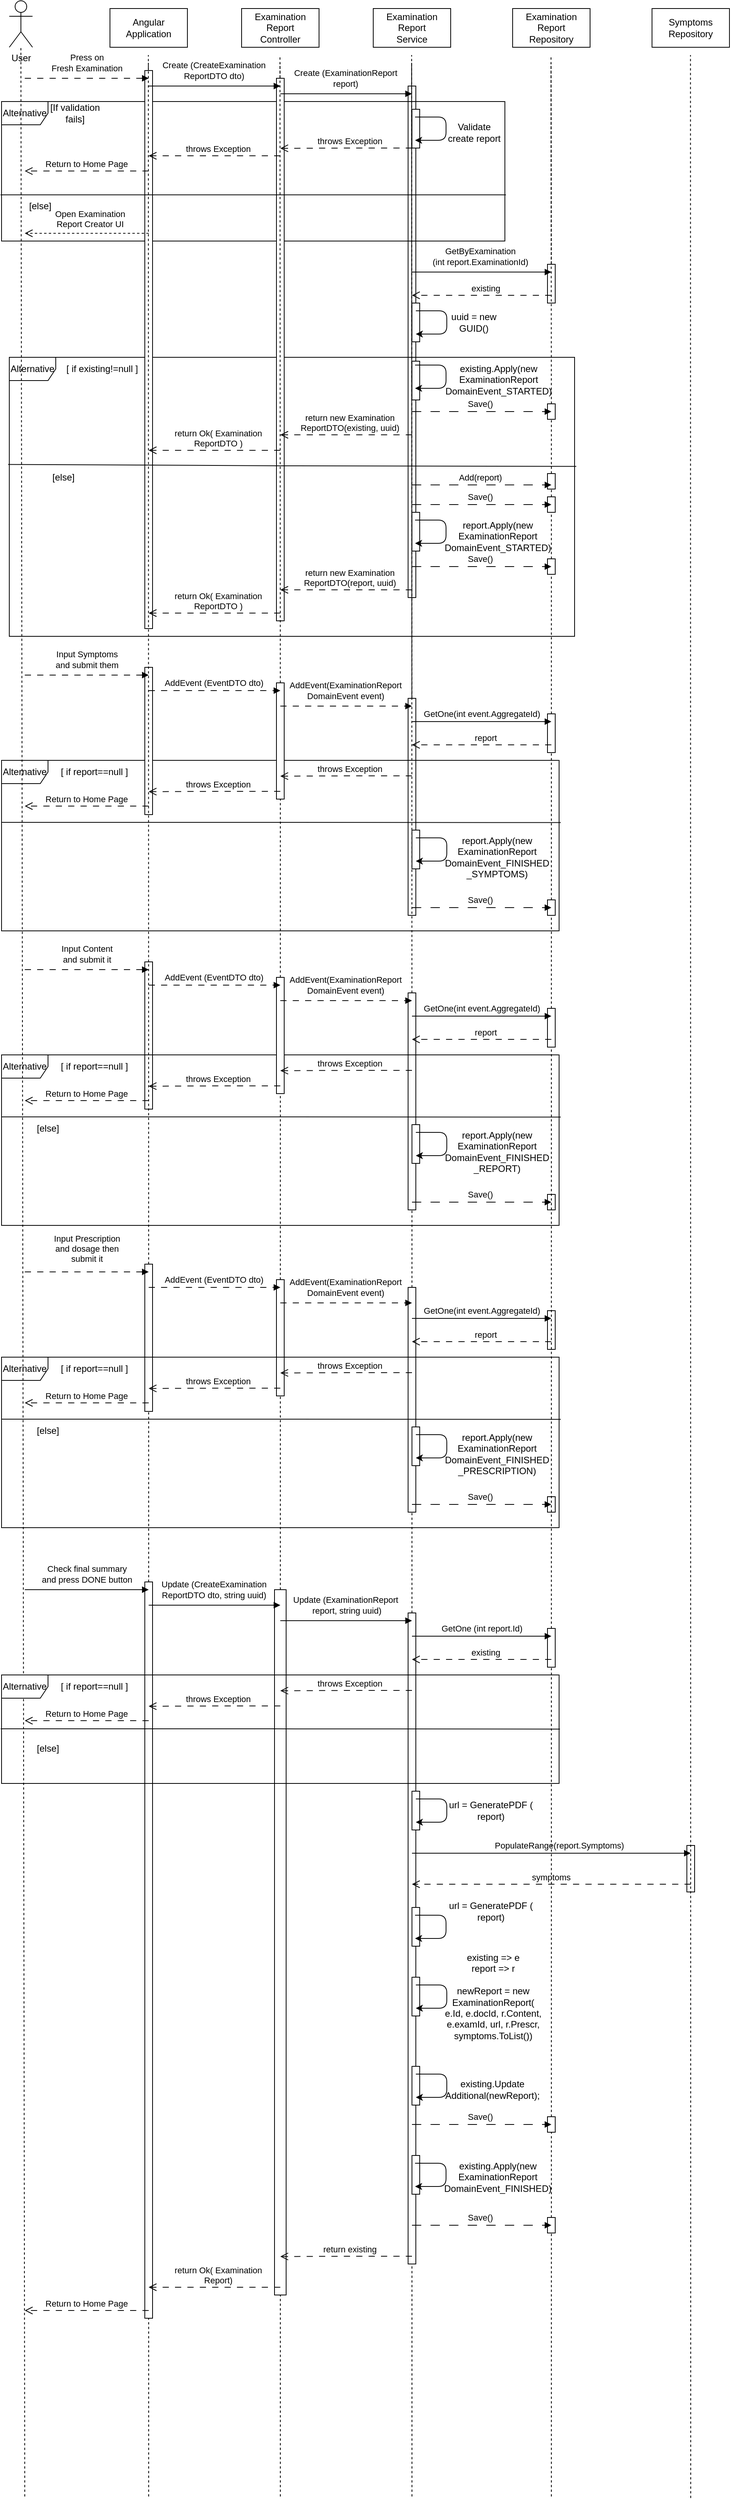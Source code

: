 <mxfile version="20.8.4" type="device"><diagram id="kgpKYQtTHZ0yAKxKKP6v" name="Page-1"><mxGraphModel dx="1857" dy="920" grid="1" gridSize="10" guides="1" tooltips="1" connect="1" arrows="1" fold="1" page="1" pageScale="1" pageWidth="850" pageHeight="1100" math="0" shadow="0"><root><mxCell id="0"/><mxCell id="1" parent="0"/><mxCell id="eFtCXbeTA5Aa_Kc8VlzH-278" value="" style="rounded=0;whiteSpace=wrap;html=1;" vertex="1" parent="1"><mxGeometry x="585" y="2140" width="10" height="840" as="geometry"/></mxCell><mxCell id="eFtCXbeTA5Aa_Kc8VlzH-276" value="" style="rounded=0;whiteSpace=wrap;html=1;" vertex="1" parent="1"><mxGeometry x="585" y="1720" width="10" height="290" as="geometry"/></mxCell><mxCell id="eFtCXbeTA5Aa_Kc8VlzH-274" value="" style="rounded=0;whiteSpace=wrap;html=1;" vertex="1" parent="1"><mxGeometry x="585" y="1340" width="10" height="280" as="geometry"/></mxCell><mxCell id="eFtCXbeTA5Aa_Kc8VlzH-272" value="" style="rounded=0;whiteSpace=wrap;html=1;" vertex="1" parent="1"><mxGeometry x="585" y="960" width="10" height="280" as="geometry"/></mxCell><mxCell id="eFtCXbeTA5Aa_Kc8VlzH-253" value="" style="rounded=0;whiteSpace=wrap;html=1;" vertex="1" parent="1"><mxGeometry x="585" y="170" width="10" height="660" as="geometry"/></mxCell><mxCell id="eFtCXbeTA5Aa_Kc8VlzH-268" value="" style="rounded=0;whiteSpace=wrap;html=1;" vertex="1" parent="1"><mxGeometry x="590" y="2840" width="10" height="50" as="geometry"/></mxCell><mxCell id="eFtCXbeTA5Aa_Kc8VlzH-267" value="" style="rounded=0;whiteSpace=wrap;html=1;" vertex="1" parent="1"><mxGeometry x="590" y="2725" width="10" height="50" as="geometry"/></mxCell><mxCell id="eFtCXbeTA5Aa_Kc8VlzH-266" value="" style="rounded=0;whiteSpace=wrap;html=1;" vertex="1" parent="1"><mxGeometry x="590" y="2610" width="10" height="50" as="geometry"/></mxCell><mxCell id="eFtCXbeTA5Aa_Kc8VlzH-265" value="" style="rounded=0;whiteSpace=wrap;html=1;" vertex="1" parent="1"><mxGeometry x="590" y="2520" width="10" height="50" as="geometry"/></mxCell><mxCell id="eFtCXbeTA5Aa_Kc8VlzH-264" value="" style="rounded=0;whiteSpace=wrap;html=1;" vertex="1" parent="1"><mxGeometry x="590" y="2370" width="10" height="50" as="geometry"/></mxCell><mxCell id="eFtCXbeTA5Aa_Kc8VlzH-261" value="" style="rounded=0;whiteSpace=wrap;html=1;" vertex="1" parent="1"><mxGeometry x="590" y="1510" width="10" height="50" as="geometry"/></mxCell><mxCell id="eFtCXbeTA5Aa_Kc8VlzH-88" value="Alternative" style="shape=umlFrame;whiteSpace=wrap;html=1;" vertex="1" parent="1"><mxGeometry x="60" y="1040" width="720" height="220" as="geometry"/></mxCell><mxCell id="eFtCXbeTA5Aa_Kc8VlzH-259" value="" style="rounded=0;whiteSpace=wrap;html=1;" vertex="1" parent="1"><mxGeometry x="590" y="1130" width="10" height="50" as="geometry"/></mxCell><mxCell id="eFtCXbeTA5Aa_Kc8VlzH-95" value="" style="endArrow=classic;html=1;rounded=1;" edge="1" parent="1"><mxGeometry width="50" height="50" relative="1" as="geometry"><mxPoint x="595" y="1140" as="sourcePoint"/><mxPoint x="595" y="1170" as="targetPoint"/><Array as="points"><mxPoint x="635" y="1140"/><mxPoint x="635" y="1170"/></Array></mxGeometry></mxCell><mxCell id="eFtCXbeTA5Aa_Kc8VlzH-51" value="Alternative" style="shape=umlFrame;whiteSpace=wrap;html=1;" vertex="1" parent="1"><mxGeometry x="70" y="520" width="730" height="360" as="geometry"/></mxCell><mxCell id="eFtCXbeTA5Aa_Kc8VlzH-258" value="" style="rounded=0;whiteSpace=wrap;html=1;" vertex="1" parent="1"><mxGeometry x="590" y="720" width="10" height="50" as="geometry"/></mxCell><mxCell id="eFtCXbeTA5Aa_Kc8VlzH-256" value="" style="rounded=0;whiteSpace=wrap;html=1;" vertex="1" parent="1"><mxGeometry x="590" y="525" width="10" height="50" as="geometry"/></mxCell><mxCell id="eFtCXbeTA5Aa_Kc8VlzH-57" value="" style="endArrow=classic;html=1;rounded=1;" edge="1" parent="1"><mxGeometry width="50" height="50" relative="1" as="geometry"><mxPoint x="594.0" y="530" as="sourcePoint"/><mxPoint x="594.0" y="560" as="targetPoint"/><Array as="points"><mxPoint x="634" y="530"/><mxPoint x="634" y="560"/></Array></mxGeometry></mxCell><mxCell id="eFtCXbeTA5Aa_Kc8VlzH-255" value="" style="rounded=0;whiteSpace=wrap;html=1;" vertex="1" parent="1"><mxGeometry x="590" y="450" width="10" height="50" as="geometry"/></mxCell><mxCell id="eFtCXbeTA5Aa_Kc8VlzH-38" value="Alternative" style="shape=umlFrame;whiteSpace=wrap;html=1;" vertex="1" parent="1"><mxGeometry x="60" y="190" width="650" height="180" as="geometry"/></mxCell><mxCell id="eFtCXbeTA5Aa_Kc8VlzH-254" value="" style="rounded=0;whiteSpace=wrap;html=1;" vertex="1" parent="1"><mxGeometry x="590" y="200" width="10" height="50" as="geometry"/></mxCell><mxCell id="eFtCXbeTA5Aa_Kc8VlzH-217" value="" style="rounded=0;whiteSpace=wrap;html=1;" vertex="1" parent="1"><mxGeometry x="415" y="1710" width="10" height="150" as="geometry"/></mxCell><mxCell id="eFtCXbeTA5Aa_Kc8VlzH-213" value="" style="rounded=0;whiteSpace=wrap;html=1;" vertex="1" parent="1"><mxGeometry x="245" y="1690" width="10" height="190" as="geometry"/></mxCell><mxCell id="eFtCXbeTA5Aa_Kc8VlzH-131" value="Alternative" style="shape=umlFrame;whiteSpace=wrap;html=1;" vertex="1" parent="1"><mxGeometry x="60" y="1810" width="720" height="220" as="geometry"/></mxCell><mxCell id="eFtCXbeTA5Aa_Kc8VlzH-211" value="" style="rounded=0;whiteSpace=wrap;html=1;" vertex="1" parent="1"><mxGeometry x="245" y="1300" width="10" height="190" as="geometry"/></mxCell><mxCell id="eFtCXbeTA5Aa_Kc8VlzH-108" value="Alternative" style="shape=umlFrame;whiteSpace=wrap;html=1;" vertex="1" parent="1"><mxGeometry x="60" y="1420" width="720" height="220" as="geometry"/></mxCell><mxCell id="eFtCXbeTA5Aa_Kc8VlzH-251" value="" style="rounded=0;whiteSpace=wrap;html=1;" vertex="1" parent="1"><mxGeometry x="765" y="2920" width="10" height="20" as="geometry"/></mxCell><mxCell id="eFtCXbeTA5Aa_Kc8VlzH-249" value="" style="rounded=0;whiteSpace=wrap;html=1;" vertex="1" parent="1"><mxGeometry x="765" y="2790" width="10" height="20" as="geometry"/></mxCell><mxCell id="eFtCXbeTA5Aa_Kc8VlzH-247" value="" style="rounded=0;whiteSpace=wrap;html=1;" vertex="1" parent="1"><mxGeometry x="765" y="2160" width="10" height="50" as="geometry"/></mxCell><mxCell id="eFtCXbeTA5Aa_Kc8VlzH-246" value="" style="rounded=0;whiteSpace=wrap;html=1;" vertex="1" parent="1"><mxGeometry x="765" y="1750" width="10" height="50" as="geometry"/></mxCell><mxCell id="eFtCXbeTA5Aa_Kc8VlzH-245" value="" style="rounded=0;whiteSpace=wrap;html=1;" vertex="1" parent="1"><mxGeometry x="765" y="1990" width="10" height="20" as="geometry"/></mxCell><mxCell id="eFtCXbeTA5Aa_Kc8VlzH-244" value="" style="rounded=0;whiteSpace=wrap;html=1;" vertex="1" parent="1"><mxGeometry x="765" y="1600" width="10" height="20" as="geometry"/></mxCell><mxCell id="eFtCXbeTA5Aa_Kc8VlzH-242" value="" style="rounded=0;whiteSpace=wrap;html=1;" vertex="1" parent="1"><mxGeometry x="765" y="1360" width="10" height="50" as="geometry"/></mxCell><mxCell id="eFtCXbeTA5Aa_Kc8VlzH-240" value="" style="rounded=0;whiteSpace=wrap;html=1;" vertex="1" parent="1"><mxGeometry x="765" y="1220" width="10" height="20" as="geometry"/></mxCell><mxCell id="eFtCXbeTA5Aa_Kc8VlzH-238" value="" style="rounded=0;whiteSpace=wrap;html=1;" vertex="1" parent="1"><mxGeometry x="765" y="980" width="10" height="50" as="geometry"/></mxCell><mxCell id="eFtCXbeTA5Aa_Kc8VlzH-236" value="" style="rounded=0;whiteSpace=wrap;html=1;" vertex="1" parent="1"><mxGeometry x="765" y="780" width="10" height="20" as="geometry"/></mxCell><mxCell id="eFtCXbeTA5Aa_Kc8VlzH-234" value="" style="rounded=0;whiteSpace=wrap;html=1;" vertex="1" parent="1"><mxGeometry x="765" y="700" width="10" height="20" as="geometry"/></mxCell><mxCell id="eFtCXbeTA5Aa_Kc8VlzH-232" value="" style="rounded=0;whiteSpace=wrap;html=1;" vertex="1" parent="1"><mxGeometry x="765" y="670" width="10" height="20" as="geometry"/></mxCell><mxCell id="eFtCXbeTA5Aa_Kc8VlzH-230" value="" style="rounded=0;whiteSpace=wrap;html=1;" vertex="1" parent="1"><mxGeometry x="765" y="580" width="10" height="20" as="geometry"/></mxCell><mxCell id="eFtCXbeTA5Aa_Kc8VlzH-227" value="" style="rounded=0;whiteSpace=wrap;html=1;" vertex="1" parent="1"><mxGeometry x="765" y="400" width="10" height="50" as="geometry"/></mxCell><mxCell id="eFtCXbeTA5Aa_Kc8VlzH-224" value="" style="rounded=0;whiteSpace=wrap;html=1;" vertex="1" parent="1"><mxGeometry x="412.5" y="2110" width="15" height="910" as="geometry"/></mxCell><mxCell id="eFtCXbeTA5Aa_Kc8VlzH-219" value="" style="rounded=0;whiteSpace=wrap;html=1;" vertex="1" parent="1"><mxGeometry x="245" y="2100" width="10" height="950" as="geometry"/></mxCell><mxCell id="eFtCXbeTA5Aa_Kc8VlzH-215" value="" style="rounded=0;whiteSpace=wrap;html=1;" vertex="1" parent="1"><mxGeometry x="415" y="1320" width="10" height="150" as="geometry"/></mxCell><mxCell id="eFtCXbeTA5Aa_Kc8VlzH-209" value="" style="rounded=0;whiteSpace=wrap;html=1;" vertex="1" parent="1"><mxGeometry x="415" y="940" width="10" height="150" as="geometry"/></mxCell><mxCell id="eFtCXbeTA5Aa_Kc8VlzH-205" value="" style="rounded=0;whiteSpace=wrap;html=1;" vertex="1" parent="1"><mxGeometry x="245" y="920" width="10" height="190" as="geometry"/></mxCell><mxCell id="eFtCXbeTA5Aa_Kc8VlzH-202" value="" style="rounded=0;whiteSpace=wrap;html=1;" vertex="1" parent="1"><mxGeometry x="415" y="160" width="10" height="700" as="geometry"/></mxCell><mxCell id="eFtCXbeTA5Aa_Kc8VlzH-198" value="" style="rounded=0;whiteSpace=wrap;html=1;" vertex="1" parent="1"><mxGeometry x="245" y="150" width="10" height="720" as="geometry"/></mxCell><mxCell id="eFtCXbeTA5Aa_Kc8VlzH-194" value="" style="rounded=0;whiteSpace=wrap;html=1;" vertex="1" parent="1"><mxGeometry x="945" y="2440" width="10" height="60" as="geometry"/></mxCell><mxCell id="3nuBFxr9cyL0pnOWT2aG-7" value="Open Examination&#xA;Report Creator UI&#xA;" style="verticalAlign=bottom;endArrow=open;dashed=1;endSize=8;shadow=0;strokeWidth=1;" parent="1" edge="1"><mxGeometry x="-0.059" y="10" relative="1" as="geometry"><mxPoint x="90" y="360" as="targetPoint"/><mxPoint x="250" y="360" as="sourcePoint"/><Array as="points"><mxPoint x="170" y="360"/></Array><mxPoint as="offset"/></mxGeometry></mxCell><mxCell id="eFtCXbeTA5Aa_Kc8VlzH-1" value="&lt;div&gt;Angular&lt;/div&gt;&lt;div&gt;Application&lt;/div&gt;" style="rounded=0;whiteSpace=wrap;html=1;" vertex="1" parent="1"><mxGeometry x="200" y="70" width="100" height="50" as="geometry"/></mxCell><mxCell id="eFtCXbeTA5Aa_Kc8VlzH-3" value="&lt;div&gt;User&lt;/div&gt;&lt;div&gt;&lt;br&gt;&lt;/div&gt;" style="shape=umlActor;verticalLabelPosition=bottom;verticalAlign=top;html=1;outlineConnect=0;" vertex="1" parent="1"><mxGeometry x="70" y="60" width="30" height="60" as="geometry"/></mxCell><mxCell id="eFtCXbeTA5Aa_Kc8VlzH-4" value="" style="endArrow=none;dashed=1;html=1;rounded=0;" edge="1" parent="1" target="eFtCXbeTA5Aa_Kc8VlzH-3"><mxGeometry width="50" height="50" relative="1" as="geometry"><mxPoint x="90" y="3280" as="sourcePoint"/><mxPoint x="130" y="160" as="targetPoint"/><Array as="points"><mxPoint x="85" y="130"/></Array></mxGeometry></mxCell><mxCell id="eFtCXbeTA5Aa_Kc8VlzH-8" value="&lt;div&gt;Examination&lt;/div&gt;&lt;div&gt;Report&lt;/div&gt;&lt;div&gt;Controller&lt;br&gt;&lt;/div&gt;" style="rounded=0;whiteSpace=wrap;html=1;" vertex="1" parent="1"><mxGeometry x="370" y="70" width="100" height="50" as="geometry"/></mxCell><mxCell id="eFtCXbeTA5Aa_Kc8VlzH-9" value="&lt;div&gt;Examination&lt;/div&gt;&lt;div&gt;Report&lt;/div&gt;&lt;div&gt;Service&lt;br&gt;&lt;/div&gt;" style="rounded=0;whiteSpace=wrap;html=1;" vertex="1" parent="1"><mxGeometry x="540" y="70" width="100" height="50" as="geometry"/></mxCell><mxCell id="eFtCXbeTA5Aa_Kc8VlzH-10" value="&lt;div&gt;Examination&lt;/div&gt;&lt;div&gt;Report&lt;/div&gt;&lt;div&gt;Repository&lt;br&gt;&lt;/div&gt;" style="rounded=0;whiteSpace=wrap;html=1;" vertex="1" parent="1"><mxGeometry x="720" y="70" width="100" height="50" as="geometry"/></mxCell><mxCell id="eFtCXbeTA5Aa_Kc8VlzH-15" value="" style="endArrow=none;dashed=1;html=1;rounded=0;startArrow=none;" edge="1" parent="1" source="eFtCXbeTA5Aa_Kc8VlzH-198"><mxGeometry width="50" height="50" relative="1" as="geometry"><mxPoint x="250" y="3280" as="sourcePoint"/><mxPoint x="249.58" y="130" as="targetPoint"/><Array as="points"/></mxGeometry></mxCell><mxCell id="eFtCXbeTA5Aa_Kc8VlzH-16" value="" style="endArrow=none;dashed=1;html=1;rounded=0;startArrow=none;" edge="1" parent="1" source="eFtCXbeTA5Aa_Kc8VlzH-202"><mxGeometry width="50" height="50" relative="1" as="geometry"><mxPoint x="420" y="3280" as="sourcePoint"/><mxPoint x="419.58" y="130" as="targetPoint"/><Array as="points"/></mxGeometry></mxCell><mxCell id="eFtCXbeTA5Aa_Kc8VlzH-17" value="" style="endArrow=none;dashed=1;html=1;rounded=0;startArrow=none;" edge="1" parent="1" source="eFtCXbeTA5Aa_Kc8VlzH-272"><mxGeometry width="50" height="50" relative="1" as="geometry"><mxPoint x="590" y="3280" as="sourcePoint"/><mxPoint x="589.58" y="130" as="targetPoint"/><Array as="points"/></mxGeometry></mxCell><mxCell id="eFtCXbeTA5Aa_Kc8VlzH-18" value="" style="endArrow=none;dashed=1;html=1;rounded=0;startArrow=none;" edge="1" parent="1" source="eFtCXbeTA5Aa_Kc8VlzH-227"><mxGeometry width="50" height="50" relative="1" as="geometry"><mxPoint x="770" y="3280" as="sourcePoint"/><mxPoint x="769.58" y="130" as="targetPoint"/><Array as="points"/></mxGeometry></mxCell><mxCell id="eFtCXbeTA5Aa_Kc8VlzH-19" value="" style="endArrow=block;html=1;rounded=1;endFill=1;dashed=1;dashPattern=8 8;" edge="1" parent="1"><mxGeometry width="50" height="50" relative="1" as="geometry"><mxPoint x="90" y="160" as="sourcePoint"/><mxPoint x="250" y="160" as="targetPoint"/></mxGeometry></mxCell><mxCell id="eFtCXbeTA5Aa_Kc8VlzH-22" value="&lt;div&gt;Press on&lt;/div&gt;&lt;div&gt;Fresh Examination&lt;/div&gt;" style="edgeLabel;html=1;align=center;verticalAlign=middle;resizable=0;points=[];" vertex="1" connectable="0" parent="eFtCXbeTA5Aa_Kc8VlzH-19"><mxGeometry x="-0.225" relative="1" as="geometry"><mxPoint x="18" y="-20" as="offset"/></mxGeometry></mxCell><mxCell id="eFtCXbeTA5Aa_Kc8VlzH-27" value="" style="endArrow=block;html=1;rounded=1;endFill=1;" edge="1" parent="1"><mxGeometry width="50" height="50" relative="1" as="geometry"><mxPoint x="250" y="170" as="sourcePoint"/><mxPoint x="420" y="170" as="targetPoint"/></mxGeometry></mxCell><mxCell id="eFtCXbeTA5Aa_Kc8VlzH-28" value="&lt;div&gt;Create (CreateExamination&lt;/div&gt;&lt;div&gt;ReportDTO dto)&lt;/div&gt;" style="edgeLabel;html=1;align=center;verticalAlign=middle;resizable=0;points=[];" vertex="1" connectable="0" parent="eFtCXbeTA5Aa_Kc8VlzH-27"><mxGeometry x="-0.225" relative="1" as="geometry"><mxPoint x="18" y="-20" as="offset"/></mxGeometry></mxCell><mxCell id="eFtCXbeTA5Aa_Kc8VlzH-29" value="" style="endArrow=block;html=1;rounded=1;endFill=1;" edge="1" parent="1"><mxGeometry width="50" height="50" relative="1" as="geometry"><mxPoint x="420" y="180" as="sourcePoint"/><mxPoint x="590" y="180" as="targetPoint"/></mxGeometry></mxCell><mxCell id="eFtCXbeTA5Aa_Kc8VlzH-30" value="&lt;div&gt;Create (ExaminationReport&lt;/div&gt;&lt;div&gt;report)&lt;br&gt;&lt;/div&gt;" style="edgeLabel;html=1;align=center;verticalAlign=middle;resizable=0;points=[];" vertex="1" connectable="0" parent="eFtCXbeTA5Aa_Kc8VlzH-29"><mxGeometry x="-0.225" relative="1" as="geometry"><mxPoint x="18" y="-20" as="offset"/></mxGeometry></mxCell><mxCell id="eFtCXbeTA5Aa_Kc8VlzH-31" value="" style="endArrow=classic;html=1;rounded=1;" edge="1" parent="1"><mxGeometry width="50" height="50" relative="1" as="geometry"><mxPoint x="594" y="210" as="sourcePoint"/><mxPoint x="594" y="240" as="targetPoint"/><Array as="points"><mxPoint x="634" y="210"/><mxPoint x="634" y="240"/></Array></mxGeometry></mxCell><mxCell id="eFtCXbeTA5Aa_Kc8VlzH-32" value="&lt;div&gt;Validate&lt;/div&gt;&lt;div&gt;create report&lt;br&gt;&lt;/div&gt;" style="text;html=1;align=center;verticalAlign=middle;resizable=0;points=[];autosize=1;strokeColor=none;fillColor=none;" vertex="1" parent="1"><mxGeometry x="625" y="210" width="90" height="40" as="geometry"/></mxCell><mxCell id="eFtCXbeTA5Aa_Kc8VlzH-40" value="[If validation fails]" style="text;html=1;strokeColor=none;fillColor=none;align=center;verticalAlign=middle;whiteSpace=wrap;rounded=0;" vertex="1" parent="1"><mxGeometry x="120" y="190" width="70" height="30" as="geometry"/></mxCell><mxCell id="eFtCXbeTA5Aa_Kc8VlzH-42" value="throws Exception" style="verticalAlign=bottom;endArrow=open;dashed=1;endSize=8;shadow=0;strokeWidth=1;dashPattern=8 8;" edge="1" parent="1"><mxGeometry x="-0.059" relative="1" as="geometry"><mxPoint x="420" y="250.4" as="targetPoint"/><mxPoint x="590" y="250.0" as="sourcePoint"/><Array as="points"><mxPoint x="510" y="250.0"/></Array><mxPoint as="offset"/></mxGeometry></mxCell><mxCell id="eFtCXbeTA5Aa_Kc8VlzH-43" value="throws Exception" style="verticalAlign=bottom;endArrow=open;dashed=1;endSize=8;shadow=0;strokeWidth=1;dashPattern=8 8;" edge="1" parent="1"><mxGeometry x="-0.059" relative="1" as="geometry"><mxPoint x="250" y="260" as="targetPoint"/><mxPoint x="420" y="260" as="sourcePoint"/><Array as="points"><mxPoint x="340" y="260"/></Array><mxPoint as="offset"/></mxGeometry></mxCell><mxCell id="eFtCXbeTA5Aa_Kc8VlzH-44" value="Return to Home Page" style="verticalAlign=bottom;endArrow=open;dashed=1;endSize=8;shadow=0;strokeWidth=1;dashPattern=8 8;" edge="1" parent="1"><mxGeometry relative="1" as="geometry"><mxPoint x="90" y="279.64" as="targetPoint"/><mxPoint x="250" y="279.64" as="sourcePoint"/><Array as="points"><mxPoint x="170" y="279.64"/></Array><mxPoint as="offset"/></mxGeometry></mxCell><mxCell id="eFtCXbeTA5Aa_Kc8VlzH-45" value="" style="endArrow=none;html=1;rounded=1;entryX=1.002;entryY=0.669;entryDx=0;entryDy=0;entryPerimeter=0;exitX=-0.002;exitY=0.669;exitDx=0;exitDy=0;exitPerimeter=0;" edge="1" parent="1" source="eFtCXbeTA5Aa_Kc8VlzH-38" target="eFtCXbeTA5Aa_Kc8VlzH-38"><mxGeometry width="50" height="50" relative="1" as="geometry"><mxPoint x="130" y="350" as="sourcePoint"/><mxPoint x="180" y="300" as="targetPoint"/><Array as="points"/></mxGeometry></mxCell><mxCell id="eFtCXbeTA5Aa_Kc8VlzH-46" value="[else]" style="text;html=1;strokeColor=none;fillColor=none;align=center;verticalAlign=middle;whiteSpace=wrap;rounded=0;" vertex="1" parent="1"><mxGeometry x="80" y="310" width="60" height="30" as="geometry"/></mxCell><mxCell id="eFtCXbeTA5Aa_Kc8VlzH-48" value="" style="endArrow=block;html=1;rounded=1;endFill=1;" edge="1" parent="1"><mxGeometry width="50" height="50" relative="1" as="geometry"><mxPoint x="590" y="410" as="sourcePoint"/><mxPoint x="770" y="410" as="targetPoint"/></mxGeometry></mxCell><mxCell id="eFtCXbeTA5Aa_Kc8VlzH-49" value="&lt;div&gt;GetByExamination&lt;/div&gt;&lt;div&gt;(int report.ExaminationId)&lt;br&gt;&lt;/div&gt;" style="edgeLabel;html=1;align=center;verticalAlign=middle;resizable=0;points=[];" vertex="1" connectable="0" parent="eFtCXbeTA5Aa_Kc8VlzH-48"><mxGeometry x="-0.225" relative="1" as="geometry"><mxPoint x="18" y="-20" as="offset"/></mxGeometry></mxCell><mxCell id="eFtCXbeTA5Aa_Kc8VlzH-50" value="existing" style="verticalAlign=bottom;endArrow=open;dashed=1;endSize=8;shadow=0;strokeWidth=1;dashPattern=8 8;" edge="1" parent="1"><mxGeometry x="-0.059" relative="1" as="geometry"><mxPoint x="590" y="440" as="targetPoint"/><mxPoint x="770" y="440" as="sourcePoint"/><Array as="points"><mxPoint x="690" y="440"/></Array><mxPoint as="offset"/></mxGeometry></mxCell><mxCell id="eFtCXbeTA5Aa_Kc8VlzH-52" value="[ if existing!=null ]" style="text;html=1;strokeColor=none;fillColor=none;align=center;verticalAlign=middle;whiteSpace=wrap;rounded=0;" vertex="1" parent="1"><mxGeometry x="130" y="520" width="120" height="30" as="geometry"/></mxCell><mxCell id="eFtCXbeTA5Aa_Kc8VlzH-55" value="" style="endArrow=classic;html=1;rounded=1;" edge="1" parent="1"><mxGeometry width="50" height="50" relative="1" as="geometry"><mxPoint x="595.0" y="460" as="sourcePoint"/><mxPoint x="595.0" y="490" as="targetPoint"/><Array as="points"><mxPoint x="635" y="460"/><mxPoint x="635" y="490"/></Array></mxGeometry></mxCell><mxCell id="eFtCXbeTA5Aa_Kc8VlzH-56" value="uuid = new GUID()" style="text;html=1;strokeColor=none;fillColor=none;align=center;verticalAlign=middle;whiteSpace=wrap;rounded=0;" vertex="1" parent="1"><mxGeometry x="630" y="460" width="80" height="30" as="geometry"/></mxCell><mxCell id="eFtCXbeTA5Aa_Kc8VlzH-58" value="&lt;div&gt;existing.Apply(new &lt;br&gt;&lt;/div&gt;&lt;div&gt;ExaminationReport&lt;/div&gt;&lt;div&gt;DomainEvent_STARTED)&lt;br&gt;&lt;/div&gt;" style="text;html=1;strokeColor=none;fillColor=none;align=center;verticalAlign=middle;whiteSpace=wrap;rounded=0;" vertex="1" parent="1"><mxGeometry x="632" y="534" width="140" height="30" as="geometry"/></mxCell><mxCell id="eFtCXbeTA5Aa_Kc8VlzH-59" value="" style="endArrow=block;html=1;rounded=1;endFill=1;dashed=1;dashPattern=12 12;" edge="1" parent="1"><mxGeometry width="50" height="50" relative="1" as="geometry"><mxPoint x="590" y="590" as="sourcePoint"/><mxPoint x="770" y="590" as="targetPoint"/></mxGeometry></mxCell><mxCell id="eFtCXbeTA5Aa_Kc8VlzH-60" value="Save()" style="edgeLabel;html=1;align=center;verticalAlign=middle;resizable=0;points=[];" vertex="1" connectable="0" parent="eFtCXbeTA5Aa_Kc8VlzH-59"><mxGeometry x="-0.225" relative="1" as="geometry"><mxPoint x="18" y="-10" as="offset"/></mxGeometry></mxCell><mxCell id="eFtCXbeTA5Aa_Kc8VlzH-61" value="return new Examination&#xA;ReportDTO(existing, uuid)" style="verticalAlign=bottom;endArrow=open;dashed=1;endSize=8;shadow=0;strokeWidth=1;dashPattern=8 8;" edge="1" parent="1"><mxGeometry x="-0.059" relative="1" as="geometry"><mxPoint x="420" y="620" as="targetPoint"/><mxPoint x="590.0" y="620" as="sourcePoint"/><Array as="points"><mxPoint x="510" y="620"/></Array><mxPoint as="offset"/></mxGeometry></mxCell><mxCell id="eFtCXbeTA5Aa_Kc8VlzH-62" value="return Ok( Examination&#xA;ReportDTO )" style="verticalAlign=bottom;endArrow=open;dashed=1;endSize=8;shadow=0;strokeWidth=1;dashPattern=8 8;" edge="1" parent="1"><mxGeometry x="-0.059" relative="1" as="geometry"><mxPoint x="250" y="640" as="targetPoint"/><mxPoint x="420.0" y="640" as="sourcePoint"/><Array as="points"><mxPoint x="340" y="640"/></Array><mxPoint as="offset"/></mxGeometry></mxCell><mxCell id="eFtCXbeTA5Aa_Kc8VlzH-65" value="" style="endArrow=none;html=1;rounded=1;entryX=1.003;entryY=0.391;entryDx=0;entryDy=0;entryPerimeter=0;exitX=-0.002;exitY=0.384;exitDx=0;exitDy=0;exitPerimeter=0;" edge="1" parent="1" source="eFtCXbeTA5Aa_Kc8VlzH-51" target="eFtCXbeTA5Aa_Kc8VlzH-51"><mxGeometry width="50" height="50" relative="1" as="geometry"><mxPoint x="100.0" y="660.35" as="sourcePoint"/><mxPoint x="752.6" y="660.35" as="targetPoint"/><Array as="points"><mxPoint x="431.3" y="660"/></Array></mxGeometry></mxCell><mxCell id="eFtCXbeTA5Aa_Kc8VlzH-66" value="[else]" style="text;html=1;strokeColor=none;fillColor=none;align=center;verticalAlign=middle;whiteSpace=wrap;rounded=0;" vertex="1" parent="1"><mxGeometry x="110" y="660" width="60" height="30" as="geometry"/></mxCell><mxCell id="eFtCXbeTA5Aa_Kc8VlzH-67" value="" style="endArrow=classic;html=1;rounded=1;" edge="1" parent="1"><mxGeometry width="50" height="50" relative="1" as="geometry"><mxPoint x="594" y="730.0" as="sourcePoint"/><mxPoint x="594" y="760.0" as="targetPoint"/><Array as="points"><mxPoint x="634" y="730"/><mxPoint x="634" y="760"/></Array></mxGeometry></mxCell><mxCell id="eFtCXbeTA5Aa_Kc8VlzH-68" value="&lt;div&gt;report.Apply(new &lt;br&gt;&lt;/div&gt;&lt;div&gt;ExaminationReport&lt;/div&gt;&lt;div&gt;DomainEvent_STARTED)&lt;br&gt;&lt;/div&gt;" style="text;html=1;strokeColor=none;fillColor=none;align=center;verticalAlign=middle;whiteSpace=wrap;rounded=0;" vertex="1" parent="1"><mxGeometry x="631" y="736" width="140" height="30" as="geometry"/></mxCell><mxCell id="eFtCXbeTA5Aa_Kc8VlzH-69" value="" style="endArrow=block;html=1;rounded=1;endFill=1;dashed=1;dashPattern=12 12;" edge="1" parent="1"><mxGeometry width="50" height="50" relative="1" as="geometry"><mxPoint x="590" y="684.66" as="sourcePoint"/><mxPoint x="770" y="684.66" as="targetPoint"/></mxGeometry></mxCell><mxCell id="eFtCXbeTA5Aa_Kc8VlzH-70" value="Add(report)" style="edgeLabel;html=1;align=center;verticalAlign=middle;resizable=0;points=[];" vertex="1" connectable="0" parent="eFtCXbeTA5Aa_Kc8VlzH-69"><mxGeometry x="-0.225" relative="1" as="geometry"><mxPoint x="18" y="-10" as="offset"/></mxGeometry></mxCell><mxCell id="eFtCXbeTA5Aa_Kc8VlzH-71" value="" style="endArrow=block;html=1;rounded=1;endFill=1;dashed=1;dashPattern=12 12;" edge="1" parent="1"><mxGeometry width="50" height="50" relative="1" as="geometry"><mxPoint x="590" y="710.0" as="sourcePoint"/><mxPoint x="770" y="710.0" as="targetPoint"/></mxGeometry></mxCell><mxCell id="eFtCXbeTA5Aa_Kc8VlzH-72" value="Save()" style="edgeLabel;html=1;align=center;verticalAlign=middle;resizable=0;points=[];" vertex="1" connectable="0" parent="eFtCXbeTA5Aa_Kc8VlzH-71"><mxGeometry x="-0.225" relative="1" as="geometry"><mxPoint x="18" y="-10" as="offset"/></mxGeometry></mxCell><mxCell id="eFtCXbeTA5Aa_Kc8VlzH-74" value="" style="endArrow=block;html=1;rounded=1;endFill=1;dashed=1;dashPattern=12 12;" edge="1" parent="1"><mxGeometry width="50" height="50" relative="1" as="geometry"><mxPoint x="590" y="790.0" as="sourcePoint"/><mxPoint x="770" y="790.0" as="targetPoint"/></mxGeometry></mxCell><mxCell id="eFtCXbeTA5Aa_Kc8VlzH-75" value="Save()" style="edgeLabel;html=1;align=center;verticalAlign=middle;resizable=0;points=[];" vertex="1" connectable="0" parent="eFtCXbeTA5Aa_Kc8VlzH-74"><mxGeometry x="-0.225" relative="1" as="geometry"><mxPoint x="18" y="-10" as="offset"/></mxGeometry></mxCell><mxCell id="eFtCXbeTA5Aa_Kc8VlzH-76" value="return new Examination&#xA;ReportDTO(report, uuid)" style="verticalAlign=bottom;endArrow=open;dashed=1;endSize=8;shadow=0;strokeWidth=1;dashPattern=8 8;" edge="1" parent="1"><mxGeometry x="-0.059" relative="1" as="geometry"><mxPoint x="420" y="820.0" as="targetPoint"/><mxPoint x="590.0" y="820.0" as="sourcePoint"/><Array as="points"><mxPoint x="510" y="820"/></Array><mxPoint as="offset"/></mxGeometry></mxCell><mxCell id="eFtCXbeTA5Aa_Kc8VlzH-77" value="return Ok( Examination&#xA;ReportDTO )" style="verticalAlign=bottom;endArrow=open;dashed=1;endSize=8;shadow=0;strokeWidth=1;dashPattern=8 8;" edge="1" parent="1"><mxGeometry x="-0.059" relative="1" as="geometry"><mxPoint x="250" y="850.0" as="targetPoint"/><mxPoint x="420.0" y="850.0" as="sourcePoint"/><Array as="points"><mxPoint x="340" y="850"/></Array><mxPoint as="offset"/></mxGeometry></mxCell><mxCell id="eFtCXbeTA5Aa_Kc8VlzH-78" value="" style="endArrow=block;html=1;rounded=1;endFill=1;dashed=1;dashPattern=8 8;" edge="1" parent="1"><mxGeometry width="50" height="50" relative="1" as="geometry"><mxPoint x="90" y="930" as="sourcePoint"/><mxPoint x="250" y="930" as="targetPoint"/></mxGeometry></mxCell><mxCell id="eFtCXbeTA5Aa_Kc8VlzH-79" value="&lt;div&gt;Input Symptoms&lt;/div&gt;&lt;div&gt;and submit them&lt;br&gt;&lt;/div&gt;" style="edgeLabel;html=1;align=center;verticalAlign=middle;resizable=0;points=[];" vertex="1" connectable="0" parent="eFtCXbeTA5Aa_Kc8VlzH-78"><mxGeometry x="-0.225" relative="1" as="geometry"><mxPoint x="18" y="-20" as="offset"/></mxGeometry></mxCell><mxCell id="eFtCXbeTA5Aa_Kc8VlzH-80" value="" style="endArrow=block;html=1;rounded=1;endFill=1;dashed=1;dashPattern=8 8;" edge="1" parent="1"><mxGeometry width="50" height="50" relative="1" as="geometry"><mxPoint x="250" y="950" as="sourcePoint"/><mxPoint x="420" y="950" as="targetPoint"/></mxGeometry></mxCell><mxCell id="eFtCXbeTA5Aa_Kc8VlzH-81" value="AddEvent (EventDTO dto)" style="edgeLabel;html=1;align=center;verticalAlign=middle;resizable=0;points=[];" vertex="1" connectable="0" parent="eFtCXbeTA5Aa_Kc8VlzH-80"><mxGeometry x="-0.225" relative="1" as="geometry"><mxPoint x="18" y="-10" as="offset"/></mxGeometry></mxCell><mxCell id="eFtCXbeTA5Aa_Kc8VlzH-82" value="" style="endArrow=block;html=1;rounded=1;endFill=1;dashed=1;dashPattern=8 8;" edge="1" parent="1"><mxGeometry width="50" height="50" relative="1" as="geometry"><mxPoint x="420" y="970" as="sourcePoint"/><mxPoint x="590" y="970" as="targetPoint"/></mxGeometry></mxCell><mxCell id="eFtCXbeTA5Aa_Kc8VlzH-83" value="&lt;div&gt;AddEvent(ExaminationReport&lt;/div&gt;&lt;div&gt;DomainEvent event)&lt;/div&gt;" style="edgeLabel;html=1;align=center;verticalAlign=middle;resizable=0;points=[];" vertex="1" connectable="0" parent="eFtCXbeTA5Aa_Kc8VlzH-82"><mxGeometry x="-0.225" relative="1" as="geometry"><mxPoint x="18" y="-20" as="offset"/></mxGeometry></mxCell><mxCell id="eFtCXbeTA5Aa_Kc8VlzH-84" value="" style="endArrow=block;html=1;rounded=1;endFill=1;" edge="1" parent="1"><mxGeometry width="50" height="50" relative="1" as="geometry"><mxPoint x="590" y="990" as="sourcePoint"/><mxPoint x="770" y="990" as="targetPoint"/></mxGeometry></mxCell><mxCell id="eFtCXbeTA5Aa_Kc8VlzH-85" value="GetOne(int event.AggregateId)" style="edgeLabel;html=1;align=center;verticalAlign=middle;resizable=0;points=[];" vertex="1" connectable="0" parent="eFtCXbeTA5Aa_Kc8VlzH-84"><mxGeometry x="-0.225" relative="1" as="geometry"><mxPoint x="20" y="-10" as="offset"/></mxGeometry></mxCell><mxCell id="eFtCXbeTA5Aa_Kc8VlzH-86" value="report" style="verticalAlign=bottom;endArrow=open;dashed=1;endSize=8;shadow=0;strokeWidth=1;dashPattern=8 8;" edge="1" parent="1"><mxGeometry x="-0.059" relative="1" as="geometry"><mxPoint x="590" y="1020.0" as="targetPoint"/><mxPoint x="770" y="1020.0" as="sourcePoint"/><Array as="points"><mxPoint x="690" y="1020"/></Array><mxPoint as="offset"/></mxGeometry></mxCell><mxCell id="eFtCXbeTA5Aa_Kc8VlzH-89" value="" style="endArrow=none;html=1;rounded=1;entryX=1.003;entryY=0.365;entryDx=0;entryDy=0;entryPerimeter=0;" edge="1" parent="1" target="eFtCXbeTA5Aa_Kc8VlzH-88"><mxGeometry width="50" height="50" relative="1" as="geometry"><mxPoint x="60" y="1120" as="sourcePoint"/><mxPoint x="710" y="1120" as="targetPoint"/><Array as="points"><mxPoint x="400" y="1120"/></Array></mxGeometry></mxCell><mxCell id="eFtCXbeTA5Aa_Kc8VlzH-91" value="[ if report==null ]" style="text;html=1;strokeColor=none;fillColor=none;align=center;verticalAlign=middle;whiteSpace=wrap;rounded=0;" vertex="1" parent="1"><mxGeometry x="120" y="1040" width="120" height="30" as="geometry"/></mxCell><mxCell id="eFtCXbeTA5Aa_Kc8VlzH-92" value="throws Exception" style="verticalAlign=bottom;endArrow=open;dashed=1;endSize=8;shadow=0;strokeWidth=1;dashPattern=8 8;" edge="1" parent="1"><mxGeometry x="-0.059" relative="1" as="geometry"><mxPoint x="420" y="1060.4" as="targetPoint"/><mxPoint x="590" y="1060" as="sourcePoint"/><Array as="points"><mxPoint x="510" y="1060"/></Array><mxPoint as="offset"/></mxGeometry></mxCell><mxCell id="eFtCXbeTA5Aa_Kc8VlzH-93" value="throws Exception" style="verticalAlign=bottom;endArrow=open;dashed=1;endSize=8;shadow=0;strokeWidth=1;dashPattern=8 8;" edge="1" parent="1"><mxGeometry x="-0.059" relative="1" as="geometry"><mxPoint x="250" y="1080.4" as="targetPoint"/><mxPoint x="420" y="1080" as="sourcePoint"/><Array as="points"><mxPoint x="340" y="1080"/></Array><mxPoint as="offset"/></mxGeometry></mxCell><mxCell id="eFtCXbeTA5Aa_Kc8VlzH-94" value="Return to Home Page" style="verticalAlign=bottom;endArrow=open;dashed=1;endSize=8;shadow=0;strokeWidth=1;dashPattern=8 8;" edge="1" parent="1"><mxGeometry relative="1" as="geometry"><mxPoint x="90" y="1099" as="targetPoint"/><mxPoint x="250" y="1099" as="sourcePoint"/><Array as="points"><mxPoint x="170" y="1099"/></Array><mxPoint as="offset"/></mxGeometry></mxCell><mxCell id="eFtCXbeTA5Aa_Kc8VlzH-96" value="&lt;div&gt;report.Apply(new &lt;br&gt;&lt;/div&gt;&lt;div&gt;ExaminationReport&lt;/div&gt;&lt;div&gt;DomainEvent_FINISHED&lt;/div&gt;&lt;div&gt;_SYMPTOMS)&lt;br&gt;&lt;/div&gt;" style="text;html=1;strokeColor=none;fillColor=none;align=center;verticalAlign=middle;whiteSpace=wrap;rounded=0;" vertex="1" parent="1"><mxGeometry x="630" y="1150" width="140" height="30" as="geometry"/></mxCell><mxCell id="eFtCXbeTA5Aa_Kc8VlzH-97" value="" style="endArrow=block;html=1;rounded=1;endFill=1;dashed=1;dashPattern=12 12;" edge="1" parent="1"><mxGeometry width="50" height="50" relative="1" as="geometry"><mxPoint x="590" y="1230.0" as="sourcePoint"/><mxPoint x="770.0" y="1230.0" as="targetPoint"/></mxGeometry></mxCell><mxCell id="eFtCXbeTA5Aa_Kc8VlzH-98" value="Save()" style="edgeLabel;html=1;align=center;verticalAlign=middle;resizable=0;points=[];" vertex="1" connectable="0" parent="eFtCXbeTA5Aa_Kc8VlzH-97"><mxGeometry x="-0.225" relative="1" as="geometry"><mxPoint x="18" y="-10" as="offset"/></mxGeometry></mxCell><mxCell id="eFtCXbeTA5Aa_Kc8VlzH-103" value="" style="endArrow=block;html=1;rounded=1;endFill=1;dashed=1;dashPattern=8 8;" edge="1" parent="1"><mxGeometry width="50" height="50" relative="1" as="geometry"><mxPoint x="420" y="1350" as="sourcePoint"/><mxPoint x="590" y="1350" as="targetPoint"/></mxGeometry></mxCell><mxCell id="eFtCXbeTA5Aa_Kc8VlzH-104" value="&lt;div&gt;AddEvent(ExaminationReport&lt;/div&gt;&lt;div&gt;DomainEvent event)&lt;/div&gt;" style="edgeLabel;html=1;align=center;verticalAlign=middle;resizable=0;points=[];" vertex="1" connectable="0" parent="eFtCXbeTA5Aa_Kc8VlzH-103"><mxGeometry x="-0.225" relative="1" as="geometry"><mxPoint x="18" y="-20" as="offset"/></mxGeometry></mxCell><mxCell id="eFtCXbeTA5Aa_Kc8VlzH-105" value="" style="endArrow=block;html=1;rounded=1;endFill=1;" edge="1" parent="1"><mxGeometry width="50" height="50" relative="1" as="geometry"><mxPoint x="590" y="1370" as="sourcePoint"/><mxPoint x="770" y="1370" as="targetPoint"/></mxGeometry></mxCell><mxCell id="eFtCXbeTA5Aa_Kc8VlzH-106" value="GetOne(int event.AggregateId)" style="edgeLabel;html=1;align=center;verticalAlign=middle;resizable=0;points=[];" vertex="1" connectable="0" parent="eFtCXbeTA5Aa_Kc8VlzH-105"><mxGeometry x="-0.225" relative="1" as="geometry"><mxPoint x="20" y="-10" as="offset"/></mxGeometry></mxCell><mxCell id="eFtCXbeTA5Aa_Kc8VlzH-107" value="report" style="verticalAlign=bottom;endArrow=open;dashed=1;endSize=8;shadow=0;strokeWidth=1;dashPattern=8 8;" edge="1" parent="1"><mxGeometry x="-0.059" relative="1" as="geometry"><mxPoint x="590" y="1400" as="targetPoint"/><mxPoint x="770" y="1400" as="sourcePoint"/><Array as="points"><mxPoint x="690" y="1400"/></Array><mxPoint as="offset"/></mxGeometry></mxCell><mxCell id="eFtCXbeTA5Aa_Kc8VlzH-109" value="[ if report==null ]" style="text;html=1;strokeColor=none;fillColor=none;align=center;verticalAlign=middle;whiteSpace=wrap;rounded=0;" vertex="1" parent="1"><mxGeometry x="120" y="1420" width="120" height="30" as="geometry"/></mxCell><mxCell id="eFtCXbeTA5Aa_Kc8VlzH-111" value="throws Exception" style="verticalAlign=bottom;endArrow=open;dashed=1;endSize=8;shadow=0;strokeWidth=1;dashPattern=8 8;" edge="1" parent="1"><mxGeometry x="-0.059" relative="1" as="geometry"><mxPoint x="250" y="1460.4" as="targetPoint"/><mxPoint x="420" y="1460" as="sourcePoint"/><Array as="points"><mxPoint x="340" y="1460"/></Array><mxPoint as="offset"/></mxGeometry></mxCell><mxCell id="eFtCXbeTA5Aa_Kc8VlzH-112" value="Return to Home Page" style="verticalAlign=bottom;endArrow=open;dashed=1;endSize=8;shadow=0;strokeWidth=1;dashPattern=8 8;" edge="1" parent="1"><mxGeometry relative="1" as="geometry"><mxPoint x="90" y="1479" as="targetPoint"/><mxPoint x="250" y="1479" as="sourcePoint"/><Array as="points"><mxPoint x="170" y="1479"/></Array><mxPoint as="offset"/></mxGeometry></mxCell><mxCell id="eFtCXbeTA5Aa_Kc8VlzH-113" value="" style="endArrow=classic;html=1;rounded=1;" edge="1" parent="1"><mxGeometry width="50" height="50" relative="1" as="geometry"><mxPoint x="595" y="1520" as="sourcePoint"/><mxPoint x="595" y="1550" as="targetPoint"/><Array as="points"><mxPoint x="635" y="1520"/><mxPoint x="635" y="1550"/></Array></mxGeometry></mxCell><mxCell id="eFtCXbeTA5Aa_Kc8VlzH-114" value="&lt;div&gt;report.Apply(new &lt;br&gt;&lt;/div&gt;&lt;div&gt;ExaminationReport&lt;/div&gt;&lt;div&gt;DomainEvent_FINISHED&lt;/div&gt;&lt;div&gt;_REPORT)&lt;br&gt;&lt;/div&gt;" style="text;html=1;strokeColor=none;fillColor=none;align=center;verticalAlign=middle;whiteSpace=wrap;rounded=0;" vertex="1" parent="1"><mxGeometry x="630" y="1530" width="140" height="30" as="geometry"/></mxCell><mxCell id="eFtCXbeTA5Aa_Kc8VlzH-115" value="" style="endArrow=block;html=1;rounded=1;endFill=1;dashed=1;dashPattern=12 12;" edge="1" parent="1"><mxGeometry width="50" height="50" relative="1" as="geometry"><mxPoint x="590" y="1610.0" as="sourcePoint"/><mxPoint x="770.0" y="1610.0" as="targetPoint"/></mxGeometry></mxCell><mxCell id="eFtCXbeTA5Aa_Kc8VlzH-116" value="Save()" style="edgeLabel;html=1;align=center;verticalAlign=middle;resizable=0;points=[];" vertex="1" connectable="0" parent="eFtCXbeTA5Aa_Kc8VlzH-115"><mxGeometry x="-0.225" relative="1" as="geometry"><mxPoint x="18" y="-10" as="offset"/></mxGeometry></mxCell><mxCell id="eFtCXbeTA5Aa_Kc8VlzH-117" value="" style="endArrow=none;html=1;rounded=1;entryX=1.003;entryY=0.365;entryDx=0;entryDy=0;entryPerimeter=0;" edge="1" parent="1"><mxGeometry width="50" height="50" relative="1" as="geometry"><mxPoint x="60" y="1500" as="sourcePoint"/><mxPoint x="782.16" y="1500.3" as="targetPoint"/><Array as="points"><mxPoint x="400" y="1500"/></Array></mxGeometry></mxCell><mxCell id="eFtCXbeTA5Aa_Kc8VlzH-119" value="[else]" style="text;html=1;strokeColor=none;fillColor=none;align=center;verticalAlign=middle;whiteSpace=wrap;rounded=0;" vertex="1" parent="1"><mxGeometry x="90" y="1500" width="60" height="30" as="geometry"/></mxCell><mxCell id="eFtCXbeTA5Aa_Kc8VlzH-122" value="" style="endArrow=block;html=1;rounded=1;endFill=1;dashed=1;dashPattern=8 8;" edge="1" parent="1"><mxGeometry width="50" height="50" relative="1" as="geometry"><mxPoint x="90" y="1700" as="sourcePoint"/><mxPoint x="250" y="1700" as="targetPoint"/></mxGeometry></mxCell><mxCell id="eFtCXbeTA5Aa_Kc8VlzH-123" value="&lt;div&gt;Input Prescription&lt;br&gt;&lt;/div&gt;&lt;div&gt;and dosage then&lt;/div&gt;&lt;div&gt;submit it&lt;br&gt;&lt;/div&gt;" style="edgeLabel;html=1;align=center;verticalAlign=middle;resizable=0;points=[];" vertex="1" connectable="0" parent="eFtCXbeTA5Aa_Kc8VlzH-122"><mxGeometry x="-0.225" relative="1" as="geometry"><mxPoint x="18" y="-30" as="offset"/></mxGeometry></mxCell><mxCell id="eFtCXbeTA5Aa_Kc8VlzH-124" value="" style="endArrow=block;html=1;rounded=1;endFill=1;dashed=1;dashPattern=8 8;" edge="1" parent="1"><mxGeometry width="50" height="50" relative="1" as="geometry"><mxPoint x="250" y="1720" as="sourcePoint"/><mxPoint x="420" y="1720" as="targetPoint"/></mxGeometry></mxCell><mxCell id="eFtCXbeTA5Aa_Kc8VlzH-125" value="AddEvent (EventDTO dto)" style="edgeLabel;html=1;align=center;verticalAlign=middle;resizable=0;points=[];" vertex="1" connectable="0" parent="eFtCXbeTA5Aa_Kc8VlzH-124"><mxGeometry x="-0.225" relative="1" as="geometry"><mxPoint x="18" y="-10" as="offset"/></mxGeometry></mxCell><mxCell id="eFtCXbeTA5Aa_Kc8VlzH-126" value="" style="endArrow=block;html=1;rounded=1;endFill=1;dashed=1;dashPattern=8 8;" edge="1" parent="1"><mxGeometry width="50" height="50" relative="1" as="geometry"><mxPoint x="420" y="1740" as="sourcePoint"/><mxPoint x="590" y="1740" as="targetPoint"/></mxGeometry></mxCell><mxCell id="eFtCXbeTA5Aa_Kc8VlzH-127" value="&lt;div&gt;AddEvent(ExaminationReport&lt;/div&gt;&lt;div&gt;DomainEvent event)&lt;/div&gt;" style="edgeLabel;html=1;align=center;verticalAlign=middle;resizable=0;points=[];" vertex="1" connectable="0" parent="eFtCXbeTA5Aa_Kc8VlzH-126"><mxGeometry x="-0.225" relative="1" as="geometry"><mxPoint x="18" y="-20" as="offset"/></mxGeometry></mxCell><mxCell id="eFtCXbeTA5Aa_Kc8VlzH-128" value="" style="endArrow=block;html=1;rounded=1;endFill=1;" edge="1" parent="1"><mxGeometry width="50" height="50" relative="1" as="geometry"><mxPoint x="590" y="1760" as="sourcePoint"/><mxPoint x="770" y="1760" as="targetPoint"/></mxGeometry></mxCell><mxCell id="eFtCXbeTA5Aa_Kc8VlzH-129" value="GetOne(int event.AggregateId)" style="edgeLabel;html=1;align=center;verticalAlign=middle;resizable=0;points=[];" vertex="1" connectable="0" parent="eFtCXbeTA5Aa_Kc8VlzH-128"><mxGeometry x="-0.225" relative="1" as="geometry"><mxPoint x="20" y="-10" as="offset"/></mxGeometry></mxCell><mxCell id="eFtCXbeTA5Aa_Kc8VlzH-130" value="report" style="verticalAlign=bottom;endArrow=open;dashed=1;endSize=8;shadow=0;strokeWidth=1;dashPattern=8 8;" edge="1" parent="1"><mxGeometry x="-0.059" relative="1" as="geometry"><mxPoint x="590" y="1790" as="targetPoint"/><mxPoint x="770" y="1790" as="sourcePoint"/><Array as="points"><mxPoint x="690" y="1790"/></Array><mxPoint as="offset"/></mxGeometry></mxCell><mxCell id="eFtCXbeTA5Aa_Kc8VlzH-132" value="[ if report==null ]" style="text;html=1;strokeColor=none;fillColor=none;align=center;verticalAlign=middle;whiteSpace=wrap;rounded=0;" vertex="1" parent="1"><mxGeometry x="120" y="1810" width="120" height="30" as="geometry"/></mxCell><mxCell id="eFtCXbeTA5Aa_Kc8VlzH-133" value="throws Exception" style="verticalAlign=bottom;endArrow=open;dashed=1;endSize=8;shadow=0;strokeWidth=1;dashPattern=8 8;" edge="1" parent="1"><mxGeometry x="-0.059" relative="1" as="geometry"><mxPoint x="420" y="1830.4" as="targetPoint"/><mxPoint x="590" y="1830" as="sourcePoint"/><Array as="points"><mxPoint x="510" y="1830"/></Array><mxPoint as="offset"/></mxGeometry></mxCell><mxCell id="eFtCXbeTA5Aa_Kc8VlzH-134" value="throws Exception" style="verticalAlign=bottom;endArrow=open;dashed=1;endSize=8;shadow=0;strokeWidth=1;dashPattern=8 8;" edge="1" parent="1"><mxGeometry x="-0.059" relative="1" as="geometry"><mxPoint x="250" y="1850.4" as="targetPoint"/><mxPoint x="420" y="1850" as="sourcePoint"/><Array as="points"><mxPoint x="340" y="1850"/></Array><mxPoint as="offset"/></mxGeometry></mxCell><mxCell id="eFtCXbeTA5Aa_Kc8VlzH-135" value="Return to Home Page" style="verticalAlign=bottom;endArrow=open;dashed=1;endSize=8;shadow=0;strokeWidth=1;dashPattern=8 8;" edge="1" parent="1"><mxGeometry relative="1" as="geometry"><mxPoint x="90" y="1869" as="targetPoint"/><mxPoint x="250" y="1869" as="sourcePoint"/><Array as="points"><mxPoint x="170" y="1869"/></Array><mxPoint as="offset"/></mxGeometry></mxCell><mxCell id="eFtCXbeTA5Aa_Kc8VlzH-137" value="&lt;div&gt;report.Apply(new &lt;br&gt;&lt;/div&gt;&lt;div&gt;ExaminationReport&lt;/div&gt;&lt;div&gt;DomainEvent_FINISHED&lt;/div&gt;&lt;div&gt;_PRESCRIPTION)&lt;br&gt;&lt;/div&gt;" style="text;html=1;strokeColor=none;fillColor=none;align=center;verticalAlign=middle;whiteSpace=wrap;rounded=0;" vertex="1" parent="1"><mxGeometry x="630" y="1920" width="140" height="30" as="geometry"/></mxCell><mxCell id="eFtCXbeTA5Aa_Kc8VlzH-138" value="" style="endArrow=block;html=1;rounded=1;endFill=1;dashed=1;dashPattern=12 12;" edge="1" parent="1"><mxGeometry width="50" height="50" relative="1" as="geometry"><mxPoint x="590" y="2000" as="sourcePoint"/><mxPoint x="770.0" y="2000" as="targetPoint"/></mxGeometry></mxCell><mxCell id="eFtCXbeTA5Aa_Kc8VlzH-139" value="Save()" style="edgeLabel;html=1;align=center;verticalAlign=middle;resizable=0;points=[];" vertex="1" connectable="0" parent="eFtCXbeTA5Aa_Kc8VlzH-138"><mxGeometry x="-0.225" relative="1" as="geometry"><mxPoint x="18" y="-10" as="offset"/></mxGeometry></mxCell><mxCell id="eFtCXbeTA5Aa_Kc8VlzH-140" value="" style="endArrow=none;html=1;rounded=1;entryX=1.003;entryY=0.365;entryDx=0;entryDy=0;entryPerimeter=0;" edge="1" parent="1"><mxGeometry width="50" height="50" relative="1" as="geometry"><mxPoint x="60" y="1890" as="sourcePoint"/><mxPoint x="782.16" y="1890.3" as="targetPoint"/><Array as="points"><mxPoint x="400" y="1890"/></Array></mxGeometry></mxCell><mxCell id="eFtCXbeTA5Aa_Kc8VlzH-141" value="[else]" style="text;html=1;strokeColor=none;fillColor=none;align=center;verticalAlign=middle;whiteSpace=wrap;rounded=0;" vertex="1" parent="1"><mxGeometry x="90" y="1890" width="60" height="30" as="geometry"/></mxCell><mxCell id="eFtCXbeTA5Aa_Kc8VlzH-142" value="" style="endArrow=block;html=1;rounded=1;endFill=1;" edge="1" parent="1"><mxGeometry width="50" height="50" relative="1" as="geometry"><mxPoint x="90" y="2110.0" as="sourcePoint"/><mxPoint x="250" y="2110.0" as="targetPoint"/></mxGeometry></mxCell><mxCell id="eFtCXbeTA5Aa_Kc8VlzH-143" value="&lt;div&gt;Check final summary&lt;/div&gt;&lt;div&gt;and press DONE button&lt;br&gt;&lt;/div&gt;" style="edgeLabel;html=1;align=center;verticalAlign=middle;resizable=0;points=[];" vertex="1" connectable="0" parent="eFtCXbeTA5Aa_Kc8VlzH-142"><mxGeometry x="-0.225" relative="1" as="geometry"><mxPoint x="18" y="-20" as="offset"/></mxGeometry></mxCell><mxCell id="eFtCXbeTA5Aa_Kc8VlzH-144" value="" style="endArrow=block;html=1;rounded=1;endFill=1;" edge="1" parent="1"><mxGeometry width="50" height="50" relative="1" as="geometry"><mxPoint x="250" y="2130" as="sourcePoint"/><mxPoint x="420" y="2130" as="targetPoint"/></mxGeometry></mxCell><mxCell id="eFtCXbeTA5Aa_Kc8VlzH-145" value="&lt;div&gt;Update (CreateExamination&lt;/div&gt;&lt;div&gt;ReportDTO dto, string uuid)&lt;/div&gt;" style="edgeLabel;html=1;align=center;verticalAlign=middle;resizable=0;points=[];" vertex="1" connectable="0" parent="eFtCXbeTA5Aa_Kc8VlzH-144"><mxGeometry x="-0.225" relative="1" as="geometry"><mxPoint x="18" y="-20" as="offset"/></mxGeometry></mxCell><mxCell id="eFtCXbeTA5Aa_Kc8VlzH-148" value="" style="endArrow=block;html=1;rounded=1;endFill=1;" edge="1" parent="1"><mxGeometry width="50" height="50" relative="1" as="geometry"><mxPoint x="420" y="2150" as="sourcePoint"/><mxPoint x="590" y="2150" as="targetPoint"/></mxGeometry></mxCell><mxCell id="eFtCXbeTA5Aa_Kc8VlzH-149" value="&lt;div&gt;Update (ExaminationReport&lt;/div&gt;&lt;div&gt;&amp;nbsp;report, string uuid)&lt;/div&gt;" style="edgeLabel;html=1;align=center;verticalAlign=middle;resizable=0;points=[];" vertex="1" connectable="0" parent="eFtCXbeTA5Aa_Kc8VlzH-148"><mxGeometry x="-0.225" relative="1" as="geometry"><mxPoint x="18" y="-20" as="offset"/></mxGeometry></mxCell><mxCell id="eFtCXbeTA5Aa_Kc8VlzH-150" value="" style="endArrow=block;html=1;rounded=1;endFill=1;" edge="1" parent="1"><mxGeometry width="50" height="50" relative="1" as="geometry"><mxPoint x="590" y="2170" as="sourcePoint"/><mxPoint x="770" y="2170" as="targetPoint"/></mxGeometry></mxCell><mxCell id="eFtCXbeTA5Aa_Kc8VlzH-151" value="GetOne (int report.Id)" style="edgeLabel;html=1;align=center;verticalAlign=middle;resizable=0;points=[];" vertex="1" connectable="0" parent="eFtCXbeTA5Aa_Kc8VlzH-150"><mxGeometry x="-0.225" relative="1" as="geometry"><mxPoint x="20" y="-10" as="offset"/></mxGeometry></mxCell><mxCell id="eFtCXbeTA5Aa_Kc8VlzH-152" value="existing" style="verticalAlign=bottom;endArrow=open;dashed=1;endSize=8;shadow=0;strokeWidth=1;dashPattern=8 8;" edge="1" parent="1"><mxGeometry x="-0.059" relative="1" as="geometry"><mxPoint x="590" y="2200" as="targetPoint"/><mxPoint x="770" y="2200" as="sourcePoint"/><Array as="points"><mxPoint x="690" y="2200"/></Array><mxPoint as="offset"/></mxGeometry></mxCell><mxCell id="eFtCXbeTA5Aa_Kc8VlzH-153" value="Alternative" style="shape=umlFrame;whiteSpace=wrap;html=1;" vertex="1" parent="1"><mxGeometry x="60" y="2220" width="720" height="140" as="geometry"/></mxCell><mxCell id="eFtCXbeTA5Aa_Kc8VlzH-154" value="[ if report==null ]" style="text;html=1;strokeColor=none;fillColor=none;align=center;verticalAlign=middle;whiteSpace=wrap;rounded=0;" vertex="1" parent="1"><mxGeometry x="120" y="2220" width="120" height="30" as="geometry"/></mxCell><mxCell id="eFtCXbeTA5Aa_Kc8VlzH-155" value="throws Exception" style="verticalAlign=bottom;endArrow=open;dashed=1;endSize=8;shadow=0;strokeWidth=1;dashPattern=8 8;" edge="1" parent="1"><mxGeometry x="-0.059" relative="1" as="geometry"><mxPoint x="420" y="2240.4" as="targetPoint"/><mxPoint x="590" y="2240" as="sourcePoint"/><Array as="points"><mxPoint x="510" y="2240"/></Array><mxPoint as="offset"/></mxGeometry></mxCell><mxCell id="eFtCXbeTA5Aa_Kc8VlzH-156" value="throws Exception" style="verticalAlign=bottom;endArrow=open;dashed=1;endSize=8;shadow=0;strokeWidth=1;dashPattern=8 8;" edge="1" parent="1"><mxGeometry x="-0.059" relative="1" as="geometry"><mxPoint x="250" y="2260.4" as="targetPoint"/><mxPoint x="420" y="2260" as="sourcePoint"/><Array as="points"><mxPoint x="340" y="2260"/></Array><mxPoint as="offset"/></mxGeometry></mxCell><mxCell id="eFtCXbeTA5Aa_Kc8VlzH-157" value="Return to Home Page" style="verticalAlign=bottom;endArrow=open;dashed=1;endSize=8;shadow=0;strokeWidth=1;dashPattern=8 8;" edge="1" parent="1"><mxGeometry relative="1" as="geometry"><mxPoint x="90" y="2279" as="targetPoint"/><mxPoint x="250" y="2279" as="sourcePoint"/><Array as="points"><mxPoint x="170" y="2279"/></Array><mxPoint as="offset"/></mxGeometry></mxCell><mxCell id="eFtCXbeTA5Aa_Kc8VlzH-158" value="[else]" style="text;html=1;strokeColor=none;fillColor=none;align=center;verticalAlign=middle;whiteSpace=wrap;rounded=0;" vertex="1" parent="1"><mxGeometry x="90" y="2300" width="60" height="30" as="geometry"/></mxCell><mxCell id="eFtCXbeTA5Aa_Kc8VlzH-159" value="" style="endArrow=none;html=1;rounded=1;entryX=1.003;entryY=0.365;entryDx=0;entryDy=0;entryPerimeter=0;" edge="1" parent="1"><mxGeometry width="50" height="50" relative="1" as="geometry"><mxPoint x="58.92" y="2289.55" as="sourcePoint"/><mxPoint x="781.08" y="2289.85" as="targetPoint"/><Array as="points"><mxPoint x="398.92" y="2289.55"/></Array></mxGeometry></mxCell><mxCell id="eFtCXbeTA5Aa_Kc8VlzH-160" value="&lt;div&gt;Symptoms&lt;/div&gt;&lt;div&gt;Repository&lt;br&gt;&lt;/div&gt;" style="rounded=0;whiteSpace=wrap;html=1;" vertex="1" parent="1"><mxGeometry x="900" y="70" width="100" height="50" as="geometry"/></mxCell><mxCell id="eFtCXbeTA5Aa_Kc8VlzH-162" value="" style="endArrow=none;dashed=1;html=1;rounded=0;" edge="1" parent="1"><mxGeometry width="50" height="50" relative="1" as="geometry"><mxPoint x="950" y="3282" as="sourcePoint"/><mxPoint x="949.68" y="130.0" as="targetPoint"/><Array as="points"><mxPoint x="949.68" y="140"/></Array></mxGeometry></mxCell><mxCell id="eFtCXbeTA5Aa_Kc8VlzH-163" value="" style="endArrow=classic;html=1;rounded=1;" edge="1" parent="1"><mxGeometry width="50" height="50" relative="1" as="geometry"><mxPoint x="595" y="2380" as="sourcePoint"/><mxPoint x="595" y="2410" as="targetPoint"/><Array as="points"><mxPoint x="635" y="2380"/><mxPoint x="635" y="2410"/></Array></mxGeometry></mxCell><mxCell id="eFtCXbeTA5Aa_Kc8VlzH-164" value="url = GeneratePDF ( report)" style="text;html=1;strokeColor=none;fillColor=none;align=center;verticalAlign=middle;whiteSpace=wrap;rounded=0;" vertex="1" parent="1"><mxGeometry x="630" y="2380" width="124" height="30" as="geometry"/></mxCell><mxCell id="eFtCXbeTA5Aa_Kc8VlzH-166" value="" style="endArrow=block;html=1;rounded=1;endFill=1;" edge="1" parent="1"><mxGeometry width="50" height="50" relative="1" as="geometry"><mxPoint x="590" y="2450" as="sourcePoint"/><mxPoint x="950" y="2450" as="targetPoint"/></mxGeometry></mxCell><mxCell id="eFtCXbeTA5Aa_Kc8VlzH-167" value="PopulateRange(report.Symptoms)" style="edgeLabel;html=1;align=center;verticalAlign=middle;resizable=0;points=[];" vertex="1" connectable="0" parent="eFtCXbeTA5Aa_Kc8VlzH-166"><mxGeometry x="-0.225" relative="1" as="geometry"><mxPoint x="50" y="-10" as="offset"/></mxGeometry></mxCell><mxCell id="eFtCXbeTA5Aa_Kc8VlzH-168" value="symptoms" style="verticalAlign=bottom;endArrow=open;dashed=1;endSize=8;shadow=0;strokeWidth=1;dashPattern=8 8;" edge="1" parent="1"><mxGeometry relative="1" as="geometry"><mxPoint x="590" y="2490" as="targetPoint"/><mxPoint x="950" y="2490" as="sourcePoint"/><Array as="points"><mxPoint x="870" y="2490"/></Array><mxPoint as="offset"/></mxGeometry></mxCell><mxCell id="eFtCXbeTA5Aa_Kc8VlzH-169" value="" style="endArrow=classic;html=1;rounded=1;" edge="1" parent="1"><mxGeometry width="50" height="50" relative="1" as="geometry"><mxPoint x="594" y="2530" as="sourcePoint"/><mxPoint x="594" y="2560" as="targetPoint"/><Array as="points"><mxPoint x="634" y="2530"/><mxPoint x="634" y="2560"/></Array></mxGeometry></mxCell><mxCell id="eFtCXbeTA5Aa_Kc8VlzH-170" value="" style="endArrow=classic;html=1;rounded=1;" edge="1" parent="1"><mxGeometry width="50" height="50" relative="1" as="geometry"><mxPoint x="595" y="2620" as="sourcePoint"/><mxPoint x="595" y="2650" as="targetPoint"/><Array as="points"><mxPoint x="635" y="2620"/><mxPoint x="635" y="2650"/></Array></mxGeometry></mxCell><mxCell id="eFtCXbeTA5Aa_Kc8VlzH-171" value="url = GeneratePDF ( report)" style="text;html=1;strokeColor=none;fillColor=none;align=center;verticalAlign=middle;whiteSpace=wrap;rounded=0;" vertex="1" parent="1"><mxGeometry x="630" y="2510" width="124" height="30" as="geometry"/></mxCell><mxCell id="eFtCXbeTA5Aa_Kc8VlzH-173" value="&lt;div&gt;&lt;br&gt;&lt;/div&gt;&lt;div&gt;existing =&amp;gt; e&lt;/div&gt;&lt;div&gt;report =&amp;gt; r&lt;br&gt;&lt;/div&gt;&lt;div&gt;&lt;br&gt;&lt;/div&gt;&lt;div&gt;newReport = new ExaminationReport(&lt;/div&gt;&lt;div&gt;e.Id, e.docId, r.Content,&lt;/div&gt;&lt;div&gt;e.examId, url, r.Prescr, &lt;br&gt;&lt;/div&gt;&lt;div&gt;symptoms.ToList())&lt;br&gt;&lt;/div&gt;&lt;div&gt;&lt;br&gt;&lt;/div&gt;" style="text;html=1;strokeColor=none;fillColor=none;align=center;verticalAlign=middle;whiteSpace=wrap;rounded=0;" vertex="1" parent="1"><mxGeometry x="620" y="2620" width="150" height="30" as="geometry"/></mxCell><mxCell id="eFtCXbeTA5Aa_Kc8VlzH-174" value="" style="endArrow=classic;html=1;rounded=1;" edge="1" parent="1"><mxGeometry width="50" height="50" relative="1" as="geometry"><mxPoint x="595" y="2735" as="sourcePoint"/><mxPoint x="595" y="2765" as="targetPoint"/><Array as="points"><mxPoint x="635" y="2735"/><mxPoint x="635" y="2765"/></Array></mxGeometry></mxCell><mxCell id="eFtCXbeTA5Aa_Kc8VlzH-175" value="&lt;div&gt;existing.Update&lt;/div&gt;&lt;div&gt;Additional(newReport);&lt;/div&gt;" style="text;html=1;strokeColor=none;fillColor=none;align=center;verticalAlign=middle;whiteSpace=wrap;rounded=0;" vertex="1" parent="1"><mxGeometry x="634" y="2730" width="120" height="50" as="geometry"/></mxCell><mxCell id="eFtCXbeTA5Aa_Kc8VlzH-176" value="" style="endArrow=block;html=1;rounded=1;endFill=1;dashed=1;dashPattern=12 12;" edge="1" parent="1"><mxGeometry width="50" height="50" relative="1" as="geometry"><mxPoint x="590" y="2800" as="sourcePoint"/><mxPoint x="770.0" y="2800" as="targetPoint"/></mxGeometry></mxCell><mxCell id="eFtCXbeTA5Aa_Kc8VlzH-177" value="Save()" style="edgeLabel;html=1;align=center;verticalAlign=middle;resizable=0;points=[];" vertex="1" connectable="0" parent="eFtCXbeTA5Aa_Kc8VlzH-176"><mxGeometry x="-0.225" relative="1" as="geometry"><mxPoint x="18" y="-10" as="offset"/></mxGeometry></mxCell><mxCell id="eFtCXbeTA5Aa_Kc8VlzH-178" value="&lt;div&gt;existing.Apply(new &lt;br&gt;&lt;/div&gt;&lt;div&gt;ExaminationReport&lt;/div&gt;&lt;div&gt;DomainEvent_FINISHED)&lt;br&gt;&lt;/div&gt;" style="text;html=1;strokeColor=none;fillColor=none;align=center;verticalAlign=middle;whiteSpace=wrap;rounded=0;" vertex="1" parent="1"><mxGeometry x="631" y="2853" width="140" height="30" as="geometry"/></mxCell><mxCell id="eFtCXbeTA5Aa_Kc8VlzH-179" value="" style="endArrow=classic;html=1;rounded=1;" edge="1" parent="1"><mxGeometry width="50" height="50" relative="1" as="geometry"><mxPoint x="594" y="2850" as="sourcePoint"/><mxPoint x="594" y="2880" as="targetPoint"/><Array as="points"><mxPoint x="634" y="2850"/><mxPoint x="634" y="2880"/></Array></mxGeometry></mxCell><mxCell id="eFtCXbeTA5Aa_Kc8VlzH-181" value="" style="endArrow=block;html=1;rounded=1;endFill=1;dashed=1;dashPattern=12 12;" edge="1" parent="1"><mxGeometry width="50" height="50" relative="1" as="geometry"><mxPoint x="590" y="2930" as="sourcePoint"/><mxPoint x="770.0" y="2930" as="targetPoint"/></mxGeometry></mxCell><mxCell id="eFtCXbeTA5Aa_Kc8VlzH-182" value="Save()" style="edgeLabel;html=1;align=center;verticalAlign=middle;resizable=0;points=[];" vertex="1" connectable="0" parent="eFtCXbeTA5Aa_Kc8VlzH-181"><mxGeometry x="-0.225" relative="1" as="geometry"><mxPoint x="18" y="-10" as="offset"/></mxGeometry></mxCell><mxCell id="eFtCXbeTA5Aa_Kc8VlzH-183" value="return existing" style="verticalAlign=bottom;endArrow=open;dashed=1;endSize=8;shadow=0;strokeWidth=1;dashPattern=8 8;" edge="1" parent="1"><mxGeometry x="-0.059" relative="1" as="geometry"><mxPoint x="420" y="2970.4" as="targetPoint"/><mxPoint x="590" y="2970" as="sourcePoint"/><Array as="points"><mxPoint x="510" y="2970"/></Array><mxPoint as="offset"/></mxGeometry></mxCell><mxCell id="eFtCXbeTA5Aa_Kc8VlzH-184" value="return Ok( Examination&#xA;Report)" style="verticalAlign=bottom;endArrow=open;dashed=1;endSize=8;shadow=0;strokeWidth=1;dashPattern=8 8;" edge="1" parent="1"><mxGeometry x="-0.059" relative="1" as="geometry"><mxPoint x="250" y="3010" as="targetPoint"/><mxPoint x="420.0" y="3010" as="sourcePoint"/><Array as="points"><mxPoint x="340" y="3010"/></Array><mxPoint as="offset"/></mxGeometry></mxCell><mxCell id="eFtCXbeTA5Aa_Kc8VlzH-196" value="Return to Home Page" style="verticalAlign=bottom;endArrow=open;dashed=1;endSize=8;shadow=0;strokeWidth=1;dashPattern=8 8;" edge="1" parent="1"><mxGeometry relative="1" as="geometry"><mxPoint x="90" y="3040" as="targetPoint"/><mxPoint x="250" y="3040" as="sourcePoint"/><Array as="points"><mxPoint x="170" y="3040"/></Array><mxPoint as="offset"/></mxGeometry></mxCell><mxCell id="eFtCXbeTA5Aa_Kc8VlzH-204" value="" style="endArrow=none;dashed=1;html=1;rounded=0;startArrow=none;" edge="1" parent="1" source="eFtCXbeTA5Aa_Kc8VlzH-209" target="eFtCXbeTA5Aa_Kc8VlzH-202"><mxGeometry width="50" height="50" relative="1" as="geometry"><mxPoint x="420" y="3280" as="sourcePoint"/><mxPoint x="419.58" y="130" as="targetPoint"/><Array as="points"><mxPoint x="419.58" y="140"/></Array></mxGeometry></mxCell><mxCell id="eFtCXbeTA5Aa_Kc8VlzH-210" value="" style="endArrow=none;dashed=1;html=1;rounded=0;startArrow=none;" edge="1" parent="1" source="eFtCXbeTA5Aa_Kc8VlzH-215" target="eFtCXbeTA5Aa_Kc8VlzH-209"><mxGeometry width="50" height="50" relative="1" as="geometry"><mxPoint x="420.0" y="3280" as="sourcePoint"/><mxPoint x="419.604" y="160" as="targetPoint"/><Array as="points"/></mxGeometry></mxCell><mxCell id="eFtCXbeTA5Aa_Kc8VlzH-99" value="" style="endArrow=block;html=1;rounded=1;endFill=1;dashed=1;dashPattern=8 8;" edge="1" parent="1"><mxGeometry width="50" height="50" relative="1" as="geometry"><mxPoint x="90" y="1310" as="sourcePoint"/><mxPoint x="250" y="1310" as="targetPoint"/></mxGeometry></mxCell><mxCell id="eFtCXbeTA5Aa_Kc8VlzH-100" value="&lt;div&gt;Input Content&lt;br&gt;&lt;/div&gt;&lt;div&gt;and submit it&lt;br&gt;&lt;/div&gt;" style="edgeLabel;html=1;align=center;verticalAlign=middle;resizable=0;points=[];" vertex="1" connectable="0" parent="eFtCXbeTA5Aa_Kc8VlzH-99"><mxGeometry x="-0.225" relative="1" as="geometry"><mxPoint x="18" y="-20" as="offset"/></mxGeometry></mxCell><mxCell id="eFtCXbeTA5Aa_Kc8VlzH-201" value="" style="endArrow=none;dashed=1;html=1;rounded=0;startArrow=none;" edge="1" parent="1" source="eFtCXbeTA5Aa_Kc8VlzH-213" target="eFtCXbeTA5Aa_Kc8VlzH-198"><mxGeometry width="50" height="50" relative="1" as="geometry"><mxPoint x="250" y="3280" as="sourcePoint"/><mxPoint x="249.58" y="130" as="targetPoint"/><Array as="points"><mxPoint x="249.58" y="140"/></Array></mxGeometry></mxCell><mxCell id="eFtCXbeTA5Aa_Kc8VlzH-101" value="" style="endArrow=block;html=1;rounded=1;endFill=1;dashed=1;dashPattern=8 8;" edge="1" parent="1"><mxGeometry width="50" height="50" relative="1" as="geometry"><mxPoint x="250" y="1330" as="sourcePoint"/><mxPoint x="420" y="1330" as="targetPoint"/></mxGeometry></mxCell><mxCell id="eFtCXbeTA5Aa_Kc8VlzH-102" value="AddEvent (EventDTO dto)" style="edgeLabel;html=1;align=center;verticalAlign=middle;resizable=0;points=[];" vertex="1" connectable="0" parent="eFtCXbeTA5Aa_Kc8VlzH-101"><mxGeometry x="-0.225" relative="1" as="geometry"><mxPoint x="18" y="-10" as="offset"/></mxGeometry></mxCell><mxCell id="eFtCXbeTA5Aa_Kc8VlzH-110" value="throws Exception" style="verticalAlign=bottom;endArrow=open;dashed=1;endSize=8;shadow=0;strokeWidth=1;dashPattern=8 8;" edge="1" parent="1"><mxGeometry x="-0.059" relative="1" as="geometry"><mxPoint x="420" y="1440.4" as="targetPoint"/><mxPoint x="590" y="1440" as="sourcePoint"/><Array as="points"><mxPoint x="510" y="1440"/></Array><mxPoint as="offset"/></mxGeometry></mxCell><mxCell id="eFtCXbeTA5Aa_Kc8VlzH-216" value="" style="endArrow=none;dashed=1;html=1;rounded=0;startArrow=none;" edge="1" parent="1" source="eFtCXbeTA5Aa_Kc8VlzH-217" target="eFtCXbeTA5Aa_Kc8VlzH-215"><mxGeometry width="50" height="50" relative="1" as="geometry"><mxPoint x="420" y="3280.0" as="sourcePoint"/><mxPoint x="420" y="1070" as="targetPoint"/><Array as="points"/></mxGeometry></mxCell><mxCell id="eFtCXbeTA5Aa_Kc8VlzH-222" value="" style="endArrow=none;dashed=1;html=1;rounded=0;" edge="1" parent="1" target="eFtCXbeTA5Aa_Kc8VlzH-219"><mxGeometry width="50" height="50" relative="1" as="geometry"><mxPoint x="250" y="3280" as="sourcePoint"/><mxPoint x="250" y="1860.0" as="targetPoint"/><Array as="points"/></mxGeometry></mxCell><mxCell id="eFtCXbeTA5Aa_Kc8VlzH-214" value="" style="endArrow=none;dashed=1;html=1;rounded=0;startArrow=none;" edge="1" parent="1" source="eFtCXbeTA5Aa_Kc8VlzH-219" target="eFtCXbeTA5Aa_Kc8VlzH-213"><mxGeometry width="50" height="50" relative="1" as="geometry"><mxPoint x="250" y="3280.0" as="sourcePoint"/><mxPoint x="249.591" y="150" as="targetPoint"/><Array as="points"/></mxGeometry></mxCell><mxCell id="eFtCXbeTA5Aa_Kc8VlzH-226" value="" style="endArrow=none;dashed=1;html=1;rounded=0;" edge="1" parent="1" target="eFtCXbeTA5Aa_Kc8VlzH-224"><mxGeometry width="50" height="50" relative="1" as="geometry"><mxPoint x="420" y="3280" as="sourcePoint"/><mxPoint x="420" y="1840" as="targetPoint"/><Array as="points"/></mxGeometry></mxCell><mxCell id="eFtCXbeTA5Aa_Kc8VlzH-218" value="" style="endArrow=none;dashed=1;html=1;rounded=0;startArrow=none;" edge="1" parent="1" source="eFtCXbeTA5Aa_Kc8VlzH-224" target="eFtCXbeTA5Aa_Kc8VlzH-217"><mxGeometry width="50" height="50" relative="1" as="geometry"><mxPoint x="420" y="3280.0" as="sourcePoint"/><mxPoint x="420" y="1450.0" as="targetPoint"/><Array as="points"/></mxGeometry></mxCell><mxCell id="eFtCXbeTA5Aa_Kc8VlzH-228" value="" style="endArrow=none;dashed=1;html=1;rounded=0;startArrow=none;" edge="1" parent="1" source="eFtCXbeTA5Aa_Kc8VlzH-230" target="eFtCXbeTA5Aa_Kc8VlzH-227"><mxGeometry width="50" height="50" relative="1" as="geometry"><mxPoint x="770" y="3280" as="sourcePoint"/><mxPoint x="769.58" y="130" as="targetPoint"/><Array as="points"><mxPoint x="769.58" y="140"/></Array></mxGeometry></mxCell><mxCell id="eFtCXbeTA5Aa_Kc8VlzH-231" value="" style="endArrow=none;dashed=1;html=1;rounded=0;startArrow=none;" edge="1" parent="1" source="eFtCXbeTA5Aa_Kc8VlzH-232" target="eFtCXbeTA5Aa_Kc8VlzH-230"><mxGeometry width="50" height="50" relative="1" as="geometry"><mxPoint x="770" y="3280" as="sourcePoint"/><mxPoint x="769.963" y="400" as="targetPoint"/><Array as="points"/></mxGeometry></mxCell><mxCell id="eFtCXbeTA5Aa_Kc8VlzH-233" value="" style="endArrow=none;dashed=1;html=1;rounded=0;startArrow=none;" edge="1" parent="1" source="eFtCXbeTA5Aa_Kc8VlzH-234" target="eFtCXbeTA5Aa_Kc8VlzH-232"><mxGeometry width="50" height="50" relative="1" as="geometry"><mxPoint x="770" y="3280" as="sourcePoint"/><mxPoint x="770" y="600" as="targetPoint"/><Array as="points"/></mxGeometry></mxCell><mxCell id="eFtCXbeTA5Aa_Kc8VlzH-235" value="" style="endArrow=none;dashed=1;html=1;rounded=0;startArrow=none;" edge="1" parent="1" source="eFtCXbeTA5Aa_Kc8VlzH-236" target="eFtCXbeTA5Aa_Kc8VlzH-234"><mxGeometry width="50" height="50" relative="1" as="geometry"><mxPoint x="770" y="3280" as="sourcePoint"/><mxPoint x="770" y="690" as="targetPoint"/><Array as="points"/></mxGeometry></mxCell><mxCell id="eFtCXbeTA5Aa_Kc8VlzH-237" value="" style="endArrow=none;dashed=1;html=1;rounded=0;startArrow=none;" edge="1" parent="1" source="eFtCXbeTA5Aa_Kc8VlzH-238" target="eFtCXbeTA5Aa_Kc8VlzH-236"><mxGeometry width="50" height="50" relative="1" as="geometry"><mxPoint x="770" y="3280" as="sourcePoint"/><mxPoint x="770" y="720" as="targetPoint"/><Array as="points"/></mxGeometry></mxCell><mxCell id="eFtCXbeTA5Aa_Kc8VlzH-239" value="" style="endArrow=none;dashed=1;html=1;rounded=0;startArrow=none;" edge="1" parent="1" source="eFtCXbeTA5Aa_Kc8VlzH-240" target="eFtCXbeTA5Aa_Kc8VlzH-238"><mxGeometry width="50" height="50" relative="1" as="geometry"><mxPoint x="770" y="3280" as="sourcePoint"/><mxPoint x="770" y="800" as="targetPoint"/><Array as="points"/></mxGeometry></mxCell><mxCell id="eFtCXbeTA5Aa_Kc8VlzH-241" value="" style="endArrow=none;dashed=1;html=1;rounded=0;startArrow=none;" edge="1" parent="1" source="eFtCXbeTA5Aa_Kc8VlzH-242" target="eFtCXbeTA5Aa_Kc8VlzH-240"><mxGeometry width="50" height="50" relative="1" as="geometry"><mxPoint x="770" y="3280" as="sourcePoint"/><mxPoint x="770" y="1030" as="targetPoint"/><Array as="points"/></mxGeometry></mxCell><mxCell id="eFtCXbeTA5Aa_Kc8VlzH-243" value="" style="endArrow=none;dashed=1;html=1;rounded=0;startArrow=none;" edge="1" parent="1" source="eFtCXbeTA5Aa_Kc8VlzH-247" target="eFtCXbeTA5Aa_Kc8VlzH-242"><mxGeometry width="50" height="50" relative="1" as="geometry"><mxPoint x="770" y="3280" as="sourcePoint"/><mxPoint x="770" y="1240" as="targetPoint"/><Array as="points"/></mxGeometry></mxCell><mxCell id="eFtCXbeTA5Aa_Kc8VlzH-248" value="" style="endArrow=none;dashed=1;html=1;rounded=0;startArrow=none;" edge="1" parent="1" source="eFtCXbeTA5Aa_Kc8VlzH-249" target="eFtCXbeTA5Aa_Kc8VlzH-247"><mxGeometry width="50" height="50" relative="1" as="geometry"><mxPoint x="770" y="3280" as="sourcePoint"/><mxPoint x="770" y="1410" as="targetPoint"/><Array as="points"/></mxGeometry></mxCell><mxCell id="eFtCXbeTA5Aa_Kc8VlzH-250" value="" style="endArrow=none;dashed=1;html=1;rounded=0;startArrow=none;" edge="1" parent="1" source="eFtCXbeTA5Aa_Kc8VlzH-251" target="eFtCXbeTA5Aa_Kc8VlzH-249"><mxGeometry width="50" height="50" relative="1" as="geometry"><mxPoint x="770" y="3280" as="sourcePoint"/><mxPoint x="770" y="2210" as="targetPoint"/><Array as="points"/></mxGeometry></mxCell><mxCell id="eFtCXbeTA5Aa_Kc8VlzH-252" value="" style="endArrow=none;dashed=1;html=1;rounded=0;" edge="1" parent="1" target="eFtCXbeTA5Aa_Kc8VlzH-251"><mxGeometry width="50" height="50" relative="1" as="geometry"><mxPoint x="770" y="3280" as="sourcePoint"/><mxPoint x="770" y="2810" as="targetPoint"/><Array as="points"/></mxGeometry></mxCell><mxCell id="eFtCXbeTA5Aa_Kc8VlzH-263" value="" style="rounded=0;whiteSpace=wrap;html=1;" vertex="1" parent="1"><mxGeometry x="590" y="1900" width="10" height="50" as="geometry"/></mxCell><mxCell id="eFtCXbeTA5Aa_Kc8VlzH-136" value="" style="endArrow=classic;html=1;rounded=1;" edge="1" parent="1"><mxGeometry width="50" height="50" relative="1" as="geometry"><mxPoint x="595" y="1910" as="sourcePoint"/><mxPoint x="595" y="1940" as="targetPoint"/><Array as="points"><mxPoint x="635" y="1910"/><mxPoint x="635" y="1940"/></Array></mxGeometry></mxCell><mxCell id="eFtCXbeTA5Aa_Kc8VlzH-273" value="" style="endArrow=none;dashed=1;html=1;rounded=0;startArrow=none;" edge="1" parent="1" source="eFtCXbeTA5Aa_Kc8VlzH-274" target="eFtCXbeTA5Aa_Kc8VlzH-272"><mxGeometry width="50" height="50" relative="1" as="geometry"><mxPoint x="590" y="3280" as="sourcePoint"/><mxPoint x="589.58" y="130" as="targetPoint"/><Array as="points"><mxPoint x="589.58" y="140"/></Array></mxGeometry></mxCell><mxCell id="eFtCXbeTA5Aa_Kc8VlzH-275" value="" style="endArrow=none;dashed=1;html=1;rounded=0;startArrow=none;" edge="1" parent="1" source="eFtCXbeTA5Aa_Kc8VlzH-276" target="eFtCXbeTA5Aa_Kc8VlzH-274"><mxGeometry width="50" height="50" relative="1" as="geometry"><mxPoint x="590" y="3280" as="sourcePoint"/><mxPoint x="589.939" y="960" as="targetPoint"/><Array as="points"/></mxGeometry></mxCell><mxCell id="eFtCXbeTA5Aa_Kc8VlzH-277" value="" style="endArrow=none;dashed=1;html=1;rounded=0;startArrow=none;" edge="1" parent="1" source="eFtCXbeTA5Aa_Kc8VlzH-278" target="eFtCXbeTA5Aa_Kc8VlzH-276"><mxGeometry width="50" height="50" relative="1" as="geometry"><mxPoint x="590" y="3280" as="sourcePoint"/><mxPoint x="590" y="1620" as="targetPoint"/><Array as="points"/></mxGeometry></mxCell><mxCell id="eFtCXbeTA5Aa_Kc8VlzH-279" value="" style="endArrow=none;dashed=1;html=1;rounded=0;" edge="1" parent="1" target="eFtCXbeTA5Aa_Kc8VlzH-278"><mxGeometry width="50" height="50" relative="1" as="geometry"><mxPoint x="590" y="3280" as="sourcePoint"/><mxPoint x="590" y="2010" as="targetPoint"/><Array as="points"/></mxGeometry></mxCell></root></mxGraphModel></diagram></mxfile>